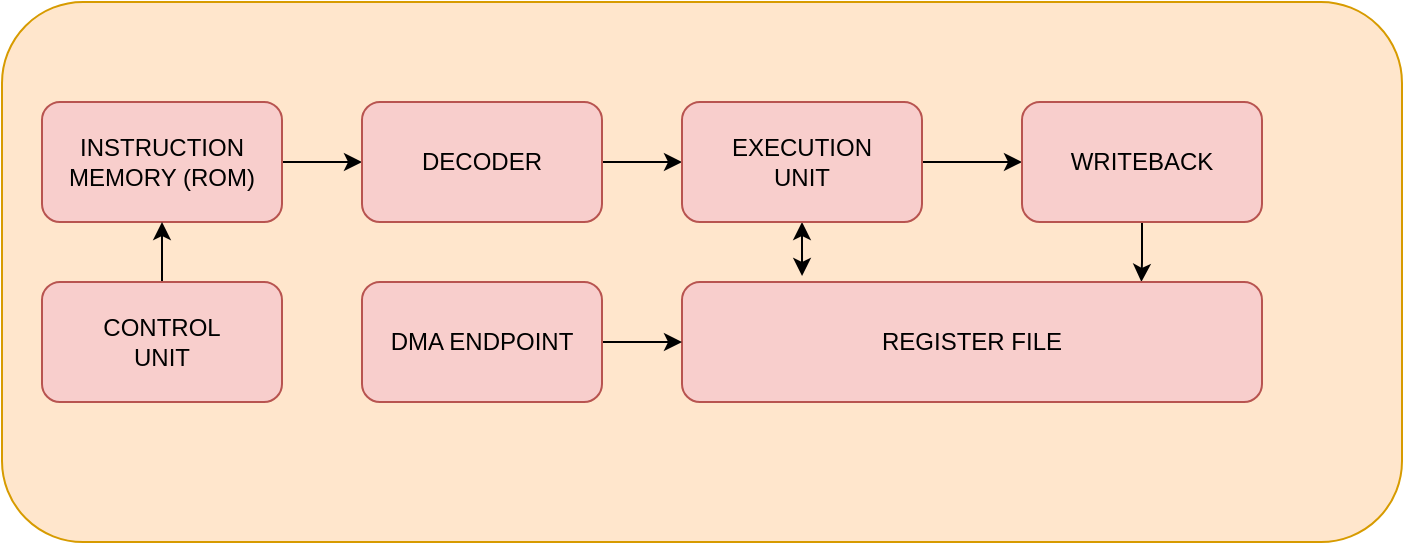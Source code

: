 <mxfile version="15.2.7" type="device"><diagram id="44u3aSGkzm9b596EqFpc" name="Page-1"><mxGraphModel dx="1125" dy="680" grid="1" gridSize="10" guides="1" tooltips="1" connect="1" arrows="1" fold="1" page="1" pageScale="1" pageWidth="850" pageHeight="1100" math="0" shadow="0"><root><mxCell id="0"/><mxCell id="1" parent="0"/><mxCell id="0kEPp2d6SuhqabN4NoCm-1" value="" style="rounded=1;whiteSpace=wrap;html=1;fillColor=#ffe6cc;strokeColor=#d79b00;" vertex="1" parent="1"><mxGeometry x="40" y="80" width="700" height="270" as="geometry"/></mxCell><mxCell id="0kEPp2d6SuhqabN4NoCm-12" style="edgeStyle=orthogonalEdgeStyle;rounded=0;orthogonalLoop=1;jettySize=auto;html=1;" edge="1" parent="1" source="0kEPp2d6SuhqabN4NoCm-2" target="0kEPp2d6SuhqabN4NoCm-4"><mxGeometry relative="1" as="geometry"/></mxCell><mxCell id="0kEPp2d6SuhqabN4NoCm-2" value="INSTRUCTION MEMORY (ROM)" style="rounded=1;whiteSpace=wrap;html=1;fillColor=#f8cecc;strokeColor=#b85450;" vertex="1" parent="1"><mxGeometry x="60" y="130" width="120" height="60" as="geometry"/></mxCell><mxCell id="0kEPp2d6SuhqabN4NoCm-13" style="edgeStyle=orthogonalEdgeStyle;rounded=0;orthogonalLoop=1;jettySize=auto;html=1;entryX=0;entryY=0.5;entryDx=0;entryDy=0;" edge="1" parent="1" source="0kEPp2d6SuhqabN4NoCm-4" target="0kEPp2d6SuhqabN4NoCm-5"><mxGeometry relative="1" as="geometry"/></mxCell><mxCell id="0kEPp2d6SuhqabN4NoCm-4" value="DECODER" style="rounded=1;whiteSpace=wrap;html=1;fillColor=#f8cecc;strokeColor=#b85450;" vertex="1" parent="1"><mxGeometry x="220" y="130" width="120" height="60" as="geometry"/></mxCell><mxCell id="0kEPp2d6SuhqabN4NoCm-14" style="edgeStyle=orthogonalEdgeStyle;rounded=0;orthogonalLoop=1;jettySize=auto;html=1;" edge="1" parent="1" source="0kEPp2d6SuhqabN4NoCm-5" target="0kEPp2d6SuhqabN4NoCm-6"><mxGeometry relative="1" as="geometry"/></mxCell><mxCell id="0kEPp2d6SuhqabN4NoCm-17" style="edgeStyle=orthogonalEdgeStyle;rounded=0;orthogonalLoop=1;jettySize=auto;html=1;entryX=0.207;entryY=-0.05;entryDx=0;entryDy=0;entryPerimeter=0;startArrow=classic;startFill=1;" edge="1" parent="1" source="0kEPp2d6SuhqabN4NoCm-5" target="0kEPp2d6SuhqabN4NoCm-9"><mxGeometry relative="1" as="geometry"/></mxCell><mxCell id="0kEPp2d6SuhqabN4NoCm-5" value="EXECUTION &lt;br&gt;UNIT" style="rounded=1;whiteSpace=wrap;html=1;fillColor=#f8cecc;strokeColor=#b85450;" vertex="1" parent="1"><mxGeometry x="380" y="130" width="120" height="60" as="geometry"/></mxCell><mxCell id="0kEPp2d6SuhqabN4NoCm-19" style="edgeStyle=orthogonalEdgeStyle;rounded=0;orthogonalLoop=1;jettySize=auto;html=1;entryX=0.792;entryY=-0.001;entryDx=0;entryDy=0;entryPerimeter=0;startArrow=none;startFill=0;" edge="1" parent="1" source="0kEPp2d6SuhqabN4NoCm-6" target="0kEPp2d6SuhqabN4NoCm-9"><mxGeometry relative="1" as="geometry"/></mxCell><mxCell id="0kEPp2d6SuhqabN4NoCm-6" value="WRITEBACK" style="rounded=1;whiteSpace=wrap;html=1;fillColor=#f8cecc;strokeColor=#b85450;" vertex="1" parent="1"><mxGeometry x="550" y="130" width="120" height="60" as="geometry"/></mxCell><mxCell id="0kEPp2d6SuhqabN4NoCm-16" style="edgeStyle=orthogonalEdgeStyle;rounded=0;orthogonalLoop=1;jettySize=auto;html=1;entryX=0.5;entryY=1;entryDx=0;entryDy=0;" edge="1" parent="1" source="0kEPp2d6SuhqabN4NoCm-8" target="0kEPp2d6SuhqabN4NoCm-2"><mxGeometry relative="1" as="geometry"/></mxCell><mxCell id="0kEPp2d6SuhqabN4NoCm-8" value="CONTROL&lt;br&gt;UNIT" style="rounded=1;whiteSpace=wrap;html=1;fillColor=#f8cecc;strokeColor=#b85450;" vertex="1" parent="1"><mxGeometry x="60" y="220" width="120" height="60" as="geometry"/></mxCell><mxCell id="0kEPp2d6SuhqabN4NoCm-9" value="REGISTER FILE" style="rounded=1;whiteSpace=wrap;html=1;fillColor=#f8cecc;strokeColor=#b85450;" vertex="1" parent="1"><mxGeometry x="380" y="220" width="290" height="60" as="geometry"/></mxCell><mxCell id="0kEPp2d6SuhqabN4NoCm-15" style="edgeStyle=orthogonalEdgeStyle;rounded=0;orthogonalLoop=1;jettySize=auto;html=1;exitX=1;exitY=0.5;exitDx=0;exitDy=0;" edge="1" parent="1" source="0kEPp2d6SuhqabN4NoCm-11" target="0kEPp2d6SuhqabN4NoCm-9"><mxGeometry relative="1" as="geometry"/></mxCell><mxCell id="0kEPp2d6SuhqabN4NoCm-11" value="DMA ENDPOINT" style="rounded=1;whiteSpace=wrap;html=1;fillColor=#f8cecc;strokeColor=#b85450;" vertex="1" parent="1"><mxGeometry x="220" y="220" width="120" height="60" as="geometry"/></mxCell></root></mxGraphModel></diagram></mxfile>